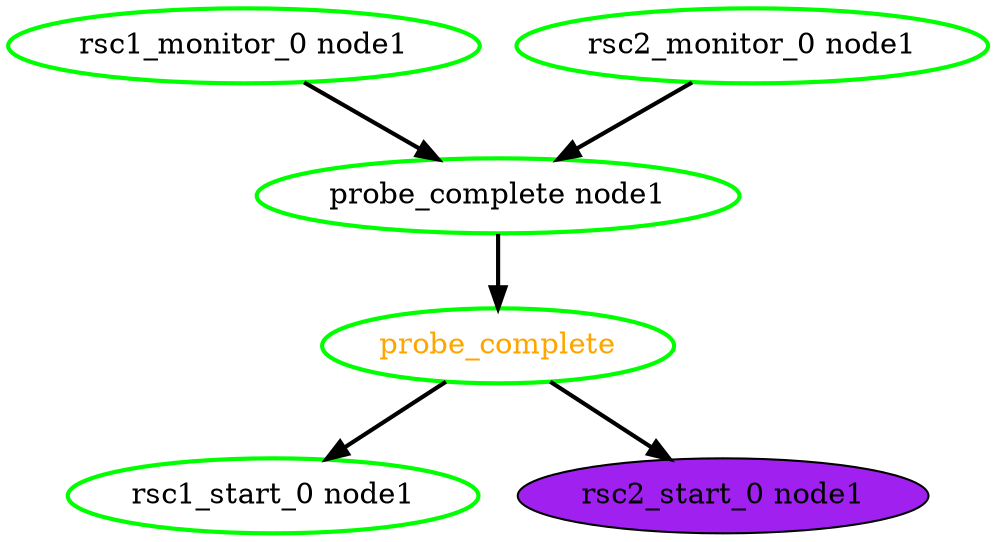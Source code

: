 digraph "g" {
	size = "30,30"
"probe_complete" [ style=bold color="green" fontcolor="orange" ]
"probe_complete node1" [ style=bold color="green" fontcolor="black" ]
"rsc1_monitor_0 node1" [ style=bold color="green" fontcolor="black" ]
"rsc2_monitor_0 node1" [ style=bold color="green" fontcolor="black" ]
"rsc1_start_0 node1" [ style=bold color="green" fontcolor="black" ]
"rsc2_start_0 node1" [ font_color=black style=filled fillcolor=purple ]
"probe_complete node1" -> "probe_complete" [ style = bold]
"rsc1_monitor_0 node1" -> "probe_complete node1" [ style = bold]
"rsc2_monitor_0 node1" -> "probe_complete node1" [ style = bold]
"probe_complete" -> "rsc1_start_0 node1" [ style = bold]
"probe_complete" -> "rsc2_start_0 node1" [ style = bold]
}

